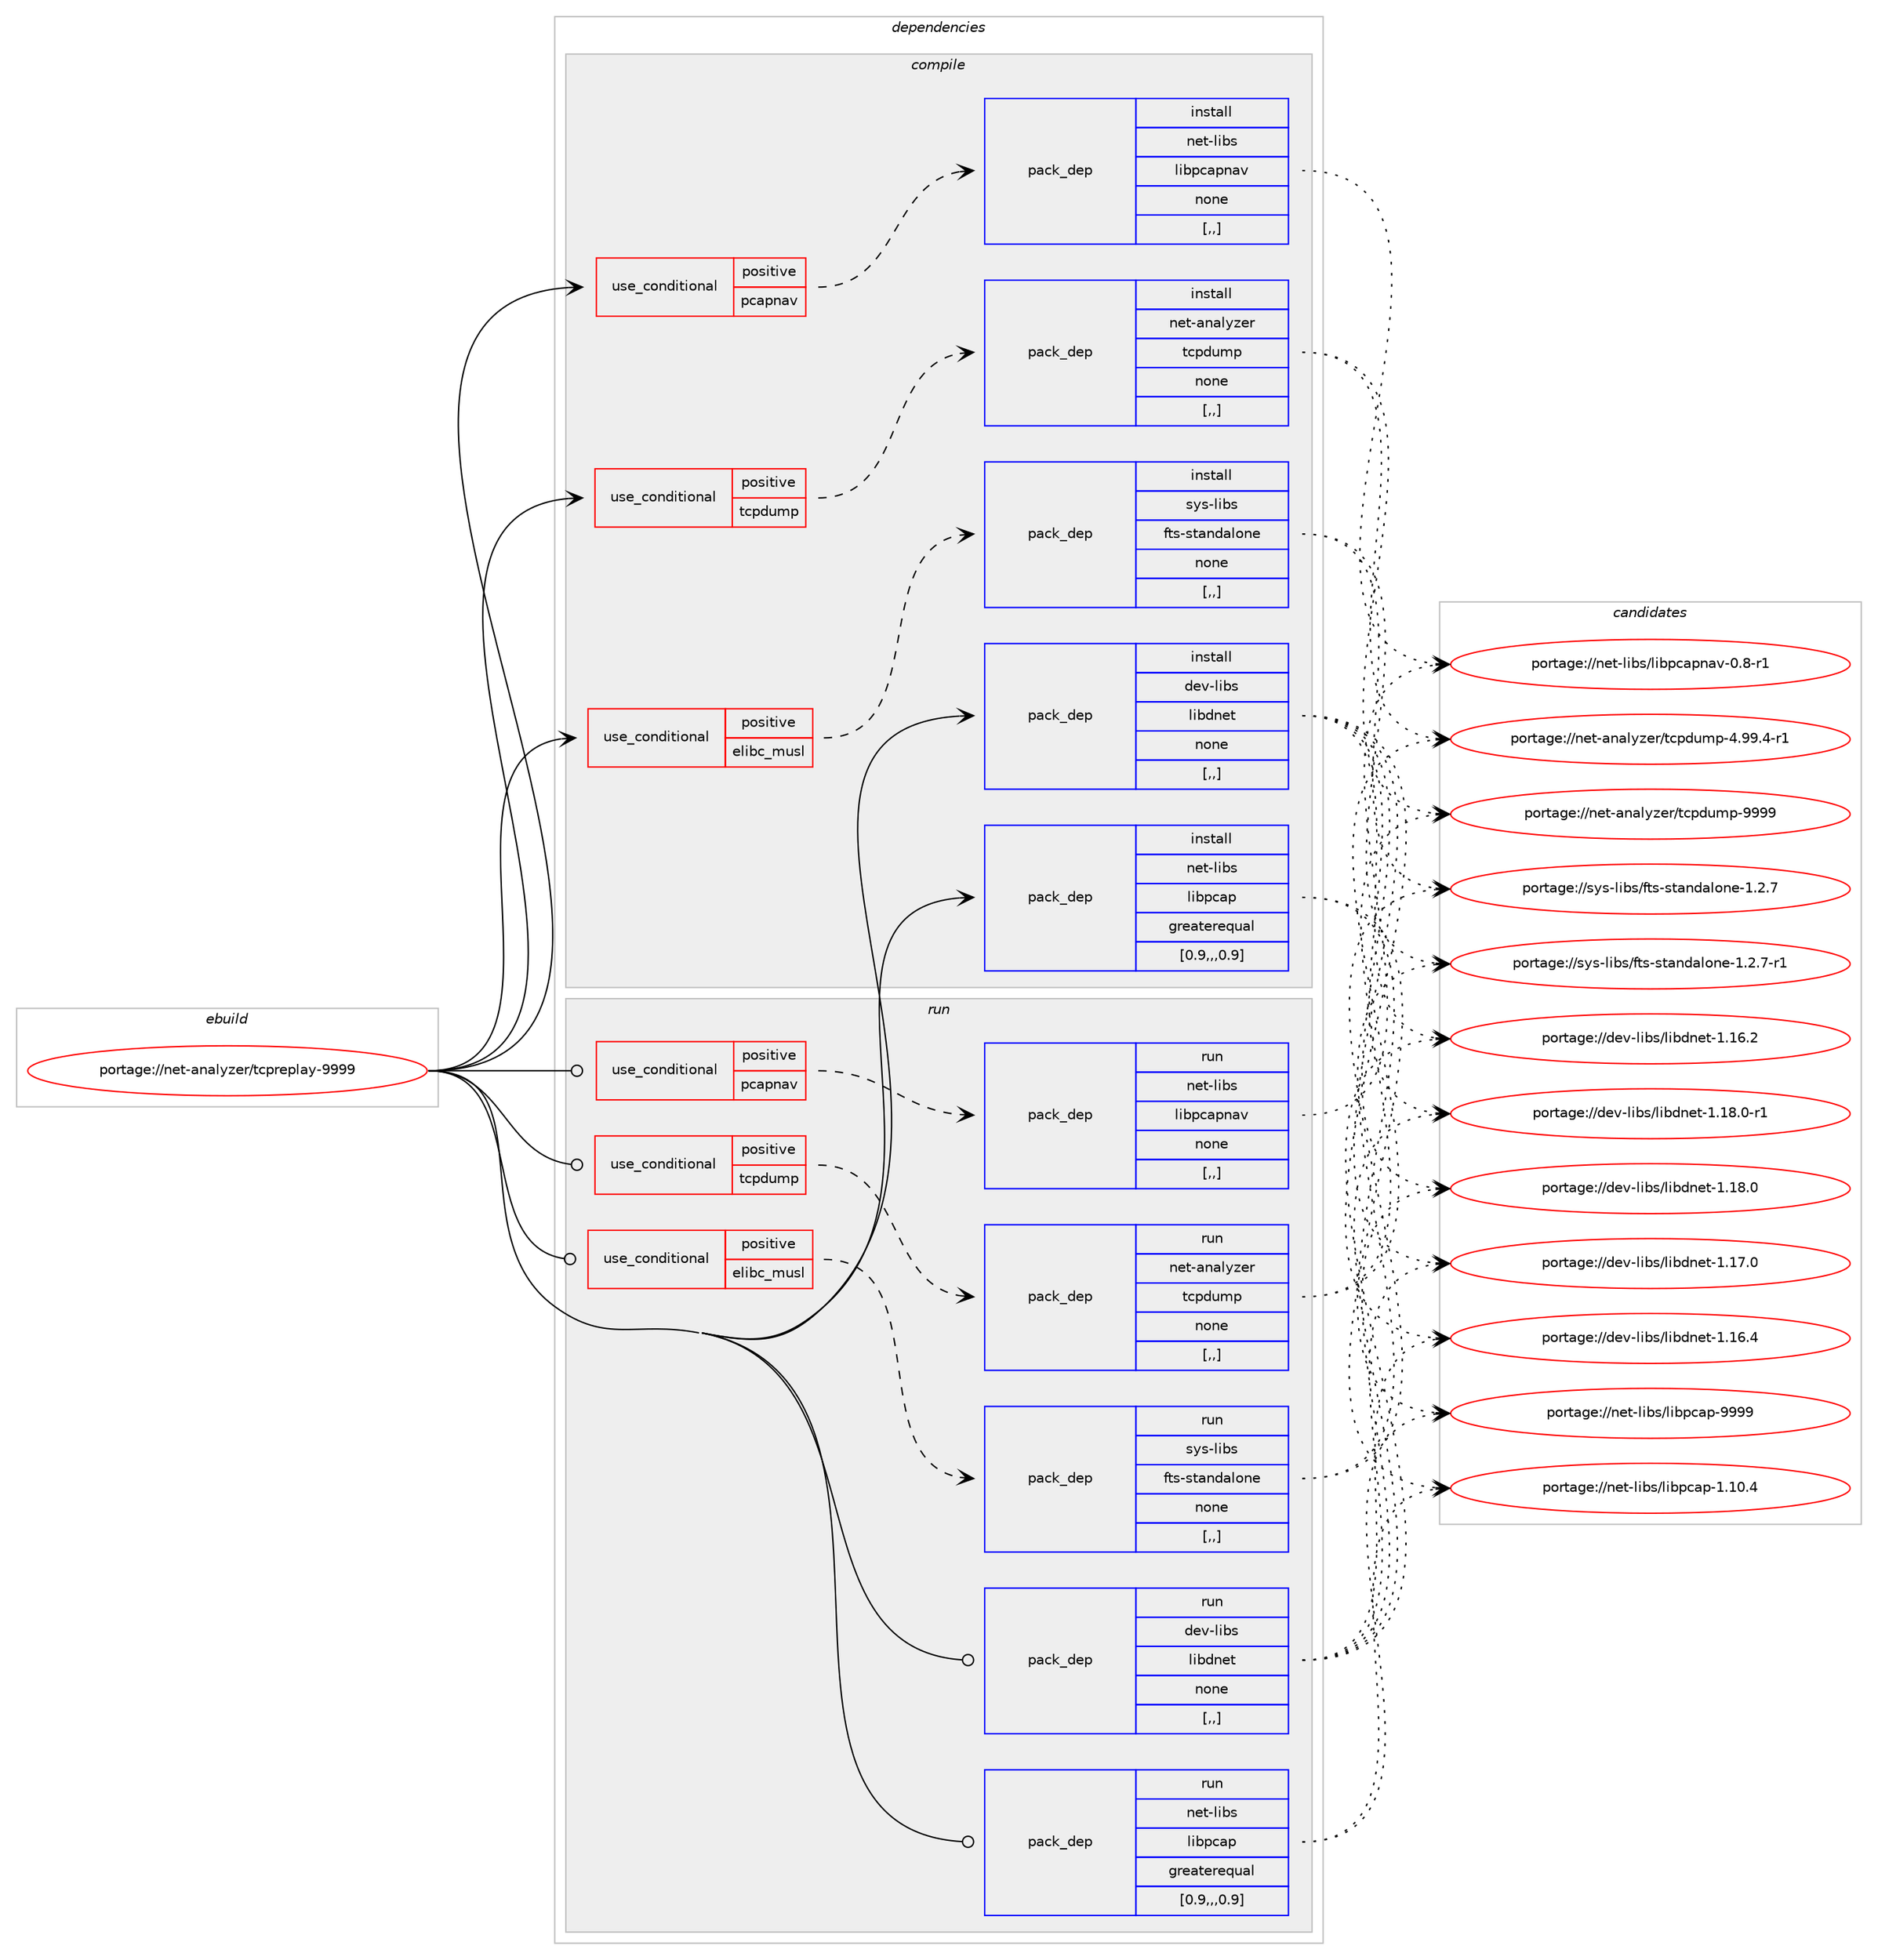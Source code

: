 digraph prolog {

# *************
# Graph options
# *************

newrank=true;
concentrate=true;
compound=true;
graph [rankdir=LR,fontname=Helvetica,fontsize=10,ranksep=1.5];#, ranksep=2.5, nodesep=0.2];
edge  [arrowhead=vee];
node  [fontname=Helvetica,fontsize=10];

# **********
# The ebuild
# **********

subgraph cluster_leftcol {
color=gray;
label=<<i>ebuild</i>>;
id [label="portage://net-analyzer/tcpreplay-9999", color=red, width=4, href="../net-analyzer/tcpreplay-9999.svg"];
}

# ****************
# The dependencies
# ****************

subgraph cluster_midcol {
color=gray;
label=<<i>dependencies</i>>;
subgraph cluster_compile {
fillcolor="#eeeeee";
style=filled;
label=<<i>compile</i>>;
subgraph cond88033 {
dependency341579 [label=<<TABLE BORDER="0" CELLBORDER="1" CELLSPACING="0" CELLPADDING="4"><TR><TD ROWSPAN="3" CELLPADDING="10">use_conditional</TD></TR><TR><TD>positive</TD></TR><TR><TD>elibc_musl</TD></TR></TABLE>>, shape=none, color=red];
subgraph pack250955 {
dependency341580 [label=<<TABLE BORDER="0" CELLBORDER="1" CELLSPACING="0" CELLPADDING="4" WIDTH="220"><TR><TD ROWSPAN="6" CELLPADDING="30">pack_dep</TD></TR><TR><TD WIDTH="110">install</TD></TR><TR><TD>sys-libs</TD></TR><TR><TD>fts-standalone</TD></TR><TR><TD>none</TD></TR><TR><TD>[,,]</TD></TR></TABLE>>, shape=none, color=blue];
}
dependency341579:e -> dependency341580:w [weight=20,style="dashed",arrowhead="vee"];
}
id:e -> dependency341579:w [weight=20,style="solid",arrowhead="vee"];
subgraph cond88034 {
dependency341581 [label=<<TABLE BORDER="0" CELLBORDER="1" CELLSPACING="0" CELLPADDING="4"><TR><TD ROWSPAN="3" CELLPADDING="10">use_conditional</TD></TR><TR><TD>positive</TD></TR><TR><TD>pcapnav</TD></TR></TABLE>>, shape=none, color=red];
subgraph pack250956 {
dependency341582 [label=<<TABLE BORDER="0" CELLBORDER="1" CELLSPACING="0" CELLPADDING="4" WIDTH="220"><TR><TD ROWSPAN="6" CELLPADDING="30">pack_dep</TD></TR><TR><TD WIDTH="110">install</TD></TR><TR><TD>net-libs</TD></TR><TR><TD>libpcapnav</TD></TR><TR><TD>none</TD></TR><TR><TD>[,,]</TD></TR></TABLE>>, shape=none, color=blue];
}
dependency341581:e -> dependency341582:w [weight=20,style="dashed",arrowhead="vee"];
}
id:e -> dependency341581:w [weight=20,style="solid",arrowhead="vee"];
subgraph cond88035 {
dependency341583 [label=<<TABLE BORDER="0" CELLBORDER="1" CELLSPACING="0" CELLPADDING="4"><TR><TD ROWSPAN="3" CELLPADDING="10">use_conditional</TD></TR><TR><TD>positive</TD></TR><TR><TD>tcpdump</TD></TR></TABLE>>, shape=none, color=red];
subgraph pack250957 {
dependency341584 [label=<<TABLE BORDER="0" CELLBORDER="1" CELLSPACING="0" CELLPADDING="4" WIDTH="220"><TR><TD ROWSPAN="6" CELLPADDING="30">pack_dep</TD></TR><TR><TD WIDTH="110">install</TD></TR><TR><TD>net-analyzer</TD></TR><TR><TD>tcpdump</TD></TR><TR><TD>none</TD></TR><TR><TD>[,,]</TD></TR></TABLE>>, shape=none, color=blue];
}
dependency341583:e -> dependency341584:w [weight=20,style="dashed",arrowhead="vee"];
}
id:e -> dependency341583:w [weight=20,style="solid",arrowhead="vee"];
subgraph pack250958 {
dependency341585 [label=<<TABLE BORDER="0" CELLBORDER="1" CELLSPACING="0" CELLPADDING="4" WIDTH="220"><TR><TD ROWSPAN="6" CELLPADDING="30">pack_dep</TD></TR><TR><TD WIDTH="110">install</TD></TR><TR><TD>dev-libs</TD></TR><TR><TD>libdnet</TD></TR><TR><TD>none</TD></TR><TR><TD>[,,]</TD></TR></TABLE>>, shape=none, color=blue];
}
id:e -> dependency341585:w [weight=20,style="solid",arrowhead="vee"];
subgraph pack250959 {
dependency341586 [label=<<TABLE BORDER="0" CELLBORDER="1" CELLSPACING="0" CELLPADDING="4" WIDTH="220"><TR><TD ROWSPAN="6" CELLPADDING="30">pack_dep</TD></TR><TR><TD WIDTH="110">install</TD></TR><TR><TD>net-libs</TD></TR><TR><TD>libpcap</TD></TR><TR><TD>greaterequal</TD></TR><TR><TD>[0.9,,,0.9]</TD></TR></TABLE>>, shape=none, color=blue];
}
id:e -> dependency341586:w [weight=20,style="solid",arrowhead="vee"];
}
subgraph cluster_compileandrun {
fillcolor="#eeeeee";
style=filled;
label=<<i>compile and run</i>>;
}
subgraph cluster_run {
fillcolor="#eeeeee";
style=filled;
label=<<i>run</i>>;
subgraph cond88036 {
dependency341587 [label=<<TABLE BORDER="0" CELLBORDER="1" CELLSPACING="0" CELLPADDING="4"><TR><TD ROWSPAN="3" CELLPADDING="10">use_conditional</TD></TR><TR><TD>positive</TD></TR><TR><TD>elibc_musl</TD></TR></TABLE>>, shape=none, color=red];
subgraph pack250960 {
dependency341588 [label=<<TABLE BORDER="0" CELLBORDER="1" CELLSPACING="0" CELLPADDING="4" WIDTH="220"><TR><TD ROWSPAN="6" CELLPADDING="30">pack_dep</TD></TR><TR><TD WIDTH="110">run</TD></TR><TR><TD>sys-libs</TD></TR><TR><TD>fts-standalone</TD></TR><TR><TD>none</TD></TR><TR><TD>[,,]</TD></TR></TABLE>>, shape=none, color=blue];
}
dependency341587:e -> dependency341588:w [weight=20,style="dashed",arrowhead="vee"];
}
id:e -> dependency341587:w [weight=20,style="solid",arrowhead="odot"];
subgraph cond88037 {
dependency341589 [label=<<TABLE BORDER="0" CELLBORDER="1" CELLSPACING="0" CELLPADDING="4"><TR><TD ROWSPAN="3" CELLPADDING="10">use_conditional</TD></TR><TR><TD>positive</TD></TR><TR><TD>pcapnav</TD></TR></TABLE>>, shape=none, color=red];
subgraph pack250961 {
dependency341590 [label=<<TABLE BORDER="0" CELLBORDER="1" CELLSPACING="0" CELLPADDING="4" WIDTH="220"><TR><TD ROWSPAN="6" CELLPADDING="30">pack_dep</TD></TR><TR><TD WIDTH="110">run</TD></TR><TR><TD>net-libs</TD></TR><TR><TD>libpcapnav</TD></TR><TR><TD>none</TD></TR><TR><TD>[,,]</TD></TR></TABLE>>, shape=none, color=blue];
}
dependency341589:e -> dependency341590:w [weight=20,style="dashed",arrowhead="vee"];
}
id:e -> dependency341589:w [weight=20,style="solid",arrowhead="odot"];
subgraph cond88038 {
dependency341591 [label=<<TABLE BORDER="0" CELLBORDER="1" CELLSPACING="0" CELLPADDING="4"><TR><TD ROWSPAN="3" CELLPADDING="10">use_conditional</TD></TR><TR><TD>positive</TD></TR><TR><TD>tcpdump</TD></TR></TABLE>>, shape=none, color=red];
subgraph pack250962 {
dependency341592 [label=<<TABLE BORDER="0" CELLBORDER="1" CELLSPACING="0" CELLPADDING="4" WIDTH="220"><TR><TD ROWSPAN="6" CELLPADDING="30">pack_dep</TD></TR><TR><TD WIDTH="110">run</TD></TR><TR><TD>net-analyzer</TD></TR><TR><TD>tcpdump</TD></TR><TR><TD>none</TD></TR><TR><TD>[,,]</TD></TR></TABLE>>, shape=none, color=blue];
}
dependency341591:e -> dependency341592:w [weight=20,style="dashed",arrowhead="vee"];
}
id:e -> dependency341591:w [weight=20,style="solid",arrowhead="odot"];
subgraph pack250963 {
dependency341593 [label=<<TABLE BORDER="0" CELLBORDER="1" CELLSPACING="0" CELLPADDING="4" WIDTH="220"><TR><TD ROWSPAN="6" CELLPADDING="30">pack_dep</TD></TR><TR><TD WIDTH="110">run</TD></TR><TR><TD>dev-libs</TD></TR><TR><TD>libdnet</TD></TR><TR><TD>none</TD></TR><TR><TD>[,,]</TD></TR></TABLE>>, shape=none, color=blue];
}
id:e -> dependency341593:w [weight=20,style="solid",arrowhead="odot"];
subgraph pack250964 {
dependency341594 [label=<<TABLE BORDER="0" CELLBORDER="1" CELLSPACING="0" CELLPADDING="4" WIDTH="220"><TR><TD ROWSPAN="6" CELLPADDING="30">pack_dep</TD></TR><TR><TD WIDTH="110">run</TD></TR><TR><TD>net-libs</TD></TR><TR><TD>libpcap</TD></TR><TR><TD>greaterequal</TD></TR><TR><TD>[0.9,,,0.9]</TD></TR></TABLE>>, shape=none, color=blue];
}
id:e -> dependency341594:w [weight=20,style="solid",arrowhead="odot"];
}
}

# **************
# The candidates
# **************

subgraph cluster_choices {
rank=same;
color=gray;
label=<<i>candidates</i>>;

subgraph choice250955 {
color=black;
nodesep=1;
choice1151211154510810598115471021161154511511697110100971081111101014549465046554511449 [label="portage://sys-libs/fts-standalone-1.2.7-r1", color=red, width=4,href="../sys-libs/fts-standalone-1.2.7-r1.svg"];
choice115121115451081059811547102116115451151169711010097108111110101454946504655 [label="portage://sys-libs/fts-standalone-1.2.7", color=red, width=4,href="../sys-libs/fts-standalone-1.2.7.svg"];
dependency341580:e -> choice1151211154510810598115471021161154511511697110100971081111101014549465046554511449:w [style=dotted,weight="100"];
dependency341580:e -> choice115121115451081059811547102116115451151169711010097108111110101454946504655:w [style=dotted,weight="100"];
}
subgraph choice250956 {
color=black;
nodesep=1;
choice11010111645108105981154710810598112999711211097118454846564511449 [label="portage://net-libs/libpcapnav-0.8-r1", color=red, width=4,href="../net-libs/libpcapnav-0.8-r1.svg"];
dependency341582:e -> choice11010111645108105981154710810598112999711211097118454846564511449:w [style=dotted,weight="100"];
}
subgraph choice250957 {
color=black;
nodesep=1;
choice11010111645971109710812112210111447116991121001171091124557575757 [label="portage://net-analyzer/tcpdump-9999", color=red, width=4,href="../net-analyzer/tcpdump-9999.svg"];
choice1101011164597110971081211221011144711699112100117109112455246575746524511449 [label="portage://net-analyzer/tcpdump-4.99.4-r1", color=red, width=4,href="../net-analyzer/tcpdump-4.99.4-r1.svg"];
dependency341584:e -> choice11010111645971109710812112210111447116991121001171091124557575757:w [style=dotted,weight="100"];
dependency341584:e -> choice1101011164597110971081211221011144711699112100117109112455246575746524511449:w [style=dotted,weight="100"];
}
subgraph choice250958 {
color=black;
nodesep=1;
choice10010111845108105981154710810598100110101116454946495646484511449 [label="portage://dev-libs/libdnet-1.18.0-r1", color=red, width=4,href="../dev-libs/libdnet-1.18.0-r1.svg"];
choice1001011184510810598115471081059810011010111645494649564648 [label="portage://dev-libs/libdnet-1.18.0", color=red, width=4,href="../dev-libs/libdnet-1.18.0.svg"];
choice1001011184510810598115471081059810011010111645494649554648 [label="portage://dev-libs/libdnet-1.17.0", color=red, width=4,href="../dev-libs/libdnet-1.17.0.svg"];
choice1001011184510810598115471081059810011010111645494649544652 [label="portage://dev-libs/libdnet-1.16.4", color=red, width=4,href="../dev-libs/libdnet-1.16.4.svg"];
choice1001011184510810598115471081059810011010111645494649544650 [label="portage://dev-libs/libdnet-1.16.2", color=red, width=4,href="../dev-libs/libdnet-1.16.2.svg"];
dependency341585:e -> choice10010111845108105981154710810598100110101116454946495646484511449:w [style=dotted,weight="100"];
dependency341585:e -> choice1001011184510810598115471081059810011010111645494649564648:w [style=dotted,weight="100"];
dependency341585:e -> choice1001011184510810598115471081059810011010111645494649554648:w [style=dotted,weight="100"];
dependency341585:e -> choice1001011184510810598115471081059810011010111645494649544652:w [style=dotted,weight="100"];
dependency341585:e -> choice1001011184510810598115471081059810011010111645494649544650:w [style=dotted,weight="100"];
}
subgraph choice250959 {
color=black;
nodesep=1;
choice1101011164510810598115471081059811299971124557575757 [label="portage://net-libs/libpcap-9999", color=red, width=4,href="../net-libs/libpcap-9999.svg"];
choice11010111645108105981154710810598112999711245494649484652 [label="portage://net-libs/libpcap-1.10.4", color=red, width=4,href="../net-libs/libpcap-1.10.4.svg"];
dependency341586:e -> choice1101011164510810598115471081059811299971124557575757:w [style=dotted,weight="100"];
dependency341586:e -> choice11010111645108105981154710810598112999711245494649484652:w [style=dotted,weight="100"];
}
subgraph choice250960 {
color=black;
nodesep=1;
choice1151211154510810598115471021161154511511697110100971081111101014549465046554511449 [label="portage://sys-libs/fts-standalone-1.2.7-r1", color=red, width=4,href="../sys-libs/fts-standalone-1.2.7-r1.svg"];
choice115121115451081059811547102116115451151169711010097108111110101454946504655 [label="portage://sys-libs/fts-standalone-1.2.7", color=red, width=4,href="../sys-libs/fts-standalone-1.2.7.svg"];
dependency341588:e -> choice1151211154510810598115471021161154511511697110100971081111101014549465046554511449:w [style=dotted,weight="100"];
dependency341588:e -> choice115121115451081059811547102116115451151169711010097108111110101454946504655:w [style=dotted,weight="100"];
}
subgraph choice250961 {
color=black;
nodesep=1;
choice11010111645108105981154710810598112999711211097118454846564511449 [label="portage://net-libs/libpcapnav-0.8-r1", color=red, width=4,href="../net-libs/libpcapnav-0.8-r1.svg"];
dependency341590:e -> choice11010111645108105981154710810598112999711211097118454846564511449:w [style=dotted,weight="100"];
}
subgraph choice250962 {
color=black;
nodesep=1;
choice11010111645971109710812112210111447116991121001171091124557575757 [label="portage://net-analyzer/tcpdump-9999", color=red, width=4,href="../net-analyzer/tcpdump-9999.svg"];
choice1101011164597110971081211221011144711699112100117109112455246575746524511449 [label="portage://net-analyzer/tcpdump-4.99.4-r1", color=red, width=4,href="../net-analyzer/tcpdump-4.99.4-r1.svg"];
dependency341592:e -> choice11010111645971109710812112210111447116991121001171091124557575757:w [style=dotted,weight="100"];
dependency341592:e -> choice1101011164597110971081211221011144711699112100117109112455246575746524511449:w [style=dotted,weight="100"];
}
subgraph choice250963 {
color=black;
nodesep=1;
choice10010111845108105981154710810598100110101116454946495646484511449 [label="portage://dev-libs/libdnet-1.18.0-r1", color=red, width=4,href="../dev-libs/libdnet-1.18.0-r1.svg"];
choice1001011184510810598115471081059810011010111645494649564648 [label="portage://dev-libs/libdnet-1.18.0", color=red, width=4,href="../dev-libs/libdnet-1.18.0.svg"];
choice1001011184510810598115471081059810011010111645494649554648 [label="portage://dev-libs/libdnet-1.17.0", color=red, width=4,href="../dev-libs/libdnet-1.17.0.svg"];
choice1001011184510810598115471081059810011010111645494649544652 [label="portage://dev-libs/libdnet-1.16.4", color=red, width=4,href="../dev-libs/libdnet-1.16.4.svg"];
choice1001011184510810598115471081059810011010111645494649544650 [label="portage://dev-libs/libdnet-1.16.2", color=red, width=4,href="../dev-libs/libdnet-1.16.2.svg"];
dependency341593:e -> choice10010111845108105981154710810598100110101116454946495646484511449:w [style=dotted,weight="100"];
dependency341593:e -> choice1001011184510810598115471081059810011010111645494649564648:w [style=dotted,weight="100"];
dependency341593:e -> choice1001011184510810598115471081059810011010111645494649554648:w [style=dotted,weight="100"];
dependency341593:e -> choice1001011184510810598115471081059810011010111645494649544652:w [style=dotted,weight="100"];
dependency341593:e -> choice1001011184510810598115471081059810011010111645494649544650:w [style=dotted,weight="100"];
}
subgraph choice250964 {
color=black;
nodesep=1;
choice1101011164510810598115471081059811299971124557575757 [label="portage://net-libs/libpcap-9999", color=red, width=4,href="../net-libs/libpcap-9999.svg"];
choice11010111645108105981154710810598112999711245494649484652 [label="portage://net-libs/libpcap-1.10.4", color=red, width=4,href="../net-libs/libpcap-1.10.4.svg"];
dependency341594:e -> choice1101011164510810598115471081059811299971124557575757:w [style=dotted,weight="100"];
dependency341594:e -> choice11010111645108105981154710810598112999711245494649484652:w [style=dotted,weight="100"];
}
}

}
